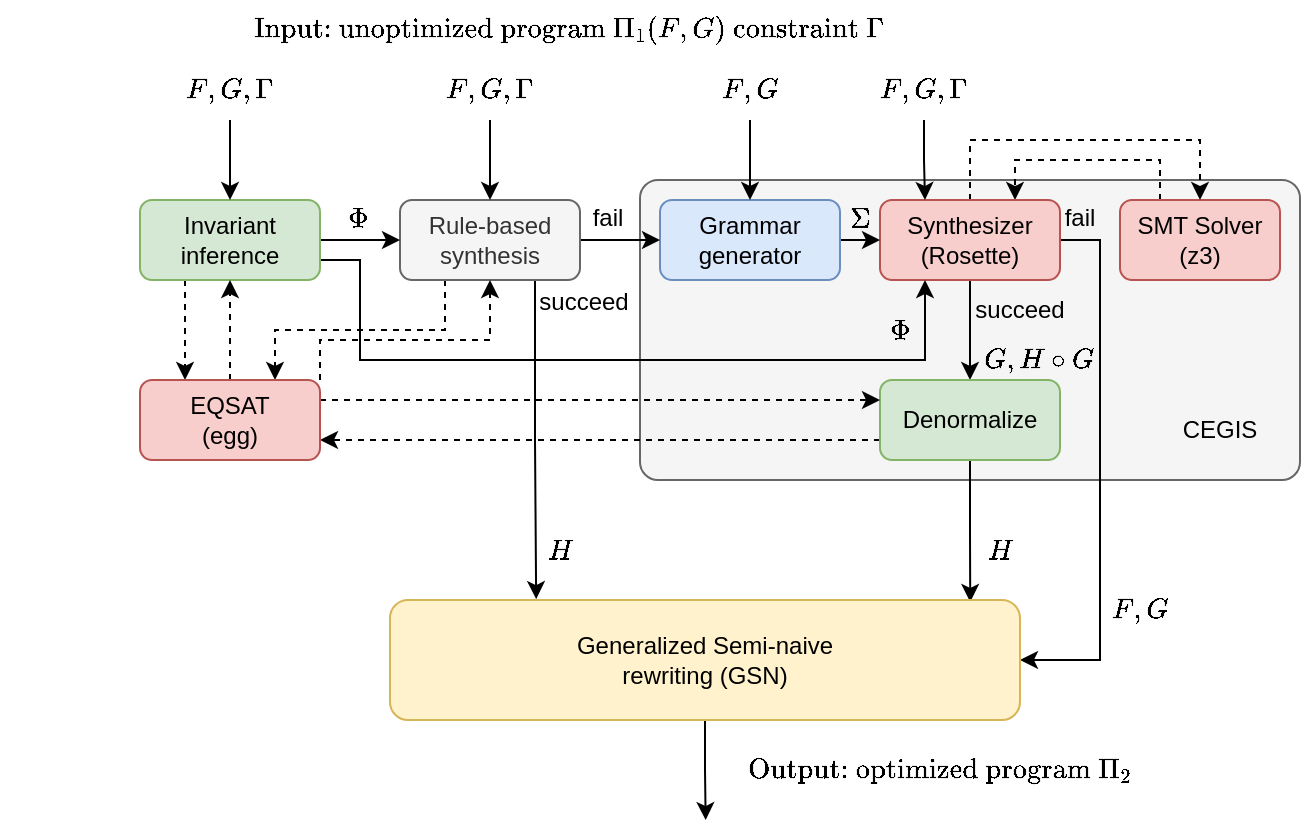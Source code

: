 <mxfile version="21.6.6" type="device">
  <diagram name="Page-1" id="HZfQUniBIj5lP_5DRiw-">
    <mxGraphModel dx="832" dy="648" grid="1" gridSize="10" guides="1" tooltips="1" connect="1" arrows="1" fold="1" page="1" pageScale="1" pageWidth="850" pageHeight="1100" math="1" shadow="0">
      <root>
        <mxCell id="0" />
        <mxCell id="1" parent="0" />
        <mxCell id="qymQ_psq9ALF8zp_D3eY-1" value="" style="rounded=1;whiteSpace=wrap;html=1;fillColor=#f5f5f5;strokeColor=#666666;fontColor=#333333;arcSize=6;" vertex="1" parent="1">
          <mxGeometry x="360" y="190" width="330" height="150" as="geometry" />
        </mxCell>
        <mxCell id="qymQ_psq9ALF8zp_D3eY-2" value="CEGIS" style="text;html=1;strokeColor=none;fillColor=none;align=center;verticalAlign=middle;whiteSpace=wrap;rounded=0;" vertex="1" parent="1">
          <mxGeometry x="620" y="300" width="60" height="30" as="geometry" />
        </mxCell>
        <mxCell id="qymQ_psq9ALF8zp_D3eY-17" style="edgeStyle=orthogonalEdgeStyle;rounded=0;orthogonalLoop=1;jettySize=auto;html=1;exitX=0.25;exitY=0;exitDx=0;exitDy=0;entryX=0.75;entryY=0;entryDx=0;entryDy=0;dashed=1;" edge="1" parent="1" source="qymQ_psq9ALF8zp_D3eY-3" target="qymQ_psq9ALF8zp_D3eY-4">
          <mxGeometry relative="1" as="geometry">
            <Array as="points">
              <mxPoint x="620" y="180" />
              <mxPoint x="548" y="180" />
            </Array>
          </mxGeometry>
        </mxCell>
        <mxCell id="qymQ_psq9ALF8zp_D3eY-3" value="SMT Solver&lt;br&gt;(z3)" style="rounded=1;whiteSpace=wrap;html=1;fillColor=#f8cecc;strokeColor=#b85450;" vertex="1" parent="1">
          <mxGeometry x="600" y="200" width="80" height="40" as="geometry" />
        </mxCell>
        <mxCell id="qymQ_psq9ALF8zp_D3eY-12" style="edgeStyle=orthogonalEdgeStyle;rounded=0;orthogonalLoop=1;jettySize=auto;html=1;exitX=0.5;exitY=1;exitDx=0;exitDy=0;entryX=0.5;entryY=0;entryDx=0;entryDy=0;" edge="1" parent="1" source="qymQ_psq9ALF8zp_D3eY-4" target="qymQ_psq9ALF8zp_D3eY-6">
          <mxGeometry relative="1" as="geometry" />
        </mxCell>
        <mxCell id="qymQ_psq9ALF8zp_D3eY-16" style="edgeStyle=orthogonalEdgeStyle;rounded=0;orthogonalLoop=1;jettySize=auto;html=1;exitX=0.5;exitY=0;exitDx=0;exitDy=0;entryX=0.5;entryY=0;entryDx=0;entryDy=0;dashed=1;" edge="1" parent="1" source="qymQ_psq9ALF8zp_D3eY-4" target="qymQ_psq9ALF8zp_D3eY-3">
          <mxGeometry relative="1" as="geometry">
            <Array as="points">
              <mxPoint x="525" y="170" />
              <mxPoint x="640" y="170" />
            </Array>
          </mxGeometry>
        </mxCell>
        <mxCell id="qymQ_psq9ALF8zp_D3eY-18" style="edgeStyle=orthogonalEdgeStyle;rounded=0;orthogonalLoop=1;jettySize=auto;html=1;exitX=1;exitY=0.5;exitDx=0;exitDy=0;entryX=1;entryY=0.5;entryDx=0;entryDy=0;" edge="1" parent="1" source="qymQ_psq9ALF8zp_D3eY-4" target="qymQ_psq9ALF8zp_D3eY-10">
          <mxGeometry relative="1" as="geometry">
            <Array as="points">
              <mxPoint x="590" y="220" />
              <mxPoint x="590" y="430" />
            </Array>
          </mxGeometry>
        </mxCell>
        <mxCell id="qymQ_psq9ALF8zp_D3eY-4" value="Synthesizer&lt;br&gt;(Rosette)" style="rounded=1;whiteSpace=wrap;html=1;fillColor=#f8cecc;strokeColor=#b85450;" vertex="1" parent="1">
          <mxGeometry x="480" y="200" width="90" height="40" as="geometry" />
        </mxCell>
        <mxCell id="qymQ_psq9ALF8zp_D3eY-37" style="edgeStyle=orthogonalEdgeStyle;rounded=0;orthogonalLoop=1;jettySize=auto;html=1;exitX=1;exitY=0.5;exitDx=0;exitDy=0;entryX=0;entryY=0.5;entryDx=0;entryDy=0;" edge="1" parent="1" source="qymQ_psq9ALF8zp_D3eY-5" target="qymQ_psq9ALF8zp_D3eY-4">
          <mxGeometry relative="1" as="geometry" />
        </mxCell>
        <mxCell id="qymQ_psq9ALF8zp_D3eY-5" value="Grammar&lt;br&gt;generator" style="rounded=1;whiteSpace=wrap;html=1;fillColor=#dae8fc;strokeColor=#6c8ebf;" vertex="1" parent="1">
          <mxGeometry x="370" y="200" width="90" height="40" as="geometry" />
        </mxCell>
        <mxCell id="qymQ_psq9ALF8zp_D3eY-21" style="edgeStyle=orthogonalEdgeStyle;rounded=0;orthogonalLoop=1;jettySize=auto;html=1;exitX=0.5;exitY=1;exitDx=0;exitDy=0;entryX=0.921;entryY=0.016;entryDx=0;entryDy=0;entryPerimeter=0;" edge="1" parent="1" source="qymQ_psq9ALF8zp_D3eY-6" target="qymQ_psq9ALF8zp_D3eY-10">
          <mxGeometry relative="1" as="geometry" />
        </mxCell>
        <mxCell id="qymQ_psq9ALF8zp_D3eY-24" style="edgeStyle=orthogonalEdgeStyle;rounded=0;orthogonalLoop=1;jettySize=auto;html=1;exitX=0;exitY=0.75;exitDx=0;exitDy=0;entryX=1;entryY=0.75;entryDx=0;entryDy=0;dashed=1;" edge="1" parent="1" source="qymQ_psq9ALF8zp_D3eY-6" target="qymQ_psq9ALF8zp_D3eY-9">
          <mxGeometry relative="1" as="geometry" />
        </mxCell>
        <mxCell id="qymQ_psq9ALF8zp_D3eY-6" value="Denormalize" style="rounded=1;whiteSpace=wrap;html=1;fillColor=#d5e8d4;strokeColor=#82b366;" vertex="1" parent="1">
          <mxGeometry x="480" y="290" width="90" height="40" as="geometry" />
        </mxCell>
        <mxCell id="qymQ_psq9ALF8zp_D3eY-28" style="edgeStyle=orthogonalEdgeStyle;rounded=0;orthogonalLoop=1;jettySize=auto;html=1;exitX=0.25;exitY=1;exitDx=0;exitDy=0;entryX=0.75;entryY=0;entryDx=0;entryDy=0;dashed=1;" edge="1" parent="1" source="qymQ_psq9ALF8zp_D3eY-7" target="qymQ_psq9ALF8zp_D3eY-9">
          <mxGeometry relative="1" as="geometry" />
        </mxCell>
        <mxCell id="qymQ_psq9ALF8zp_D3eY-30" style="edgeStyle=orthogonalEdgeStyle;rounded=0;orthogonalLoop=1;jettySize=auto;html=1;exitX=1;exitY=0.5;exitDx=0;exitDy=0;entryX=0;entryY=0.5;entryDx=0;entryDy=0;" edge="1" parent="1" source="qymQ_psq9ALF8zp_D3eY-7" target="qymQ_psq9ALF8zp_D3eY-5">
          <mxGeometry relative="1" as="geometry" />
        </mxCell>
        <mxCell id="qymQ_psq9ALF8zp_D3eY-35" style="edgeStyle=orthogonalEdgeStyle;rounded=0;orthogonalLoop=1;jettySize=auto;html=1;exitX=0.75;exitY=1;exitDx=0;exitDy=0;entryX=0.232;entryY=-0.007;entryDx=0;entryDy=0;entryPerimeter=0;" edge="1" parent="1" source="qymQ_psq9ALF8zp_D3eY-7" target="qymQ_psq9ALF8zp_D3eY-10">
          <mxGeometry relative="1" as="geometry" />
        </mxCell>
        <mxCell id="qymQ_psq9ALF8zp_D3eY-7" value="Rule-based&lt;br&gt;synthesis" style="rounded=1;whiteSpace=wrap;html=1;fillColor=#f5f5f5;fontColor=#333333;strokeColor=#666666;" vertex="1" parent="1">
          <mxGeometry x="240" y="200" width="90" height="40" as="geometry" />
        </mxCell>
        <mxCell id="qymQ_psq9ALF8zp_D3eY-25" style="edgeStyle=orthogonalEdgeStyle;rounded=0;orthogonalLoop=1;jettySize=auto;html=1;exitX=0.25;exitY=1;exitDx=0;exitDy=0;entryX=0.25;entryY=0;entryDx=0;entryDy=0;dashed=1;" edge="1" parent="1" source="qymQ_psq9ALF8zp_D3eY-8" target="qymQ_psq9ALF8zp_D3eY-9">
          <mxGeometry relative="1" as="geometry" />
        </mxCell>
        <mxCell id="qymQ_psq9ALF8zp_D3eY-27" style="edgeStyle=orthogonalEdgeStyle;rounded=0;orthogonalLoop=1;jettySize=auto;html=1;exitX=1;exitY=0.5;exitDx=0;exitDy=0;entryX=0;entryY=0.5;entryDx=0;entryDy=0;" edge="1" parent="1" source="qymQ_psq9ALF8zp_D3eY-8" target="qymQ_psq9ALF8zp_D3eY-7">
          <mxGeometry relative="1" as="geometry" />
        </mxCell>
        <mxCell id="qymQ_psq9ALF8zp_D3eY-31" style="edgeStyle=orthogonalEdgeStyle;rounded=0;orthogonalLoop=1;jettySize=auto;html=1;exitX=1;exitY=0.75;exitDx=0;exitDy=0;entryX=0.25;entryY=1;entryDx=0;entryDy=0;" edge="1" parent="1" source="qymQ_psq9ALF8zp_D3eY-8" target="qymQ_psq9ALF8zp_D3eY-4">
          <mxGeometry relative="1" as="geometry">
            <Array as="points">
              <mxPoint x="220" y="230" />
              <mxPoint x="220" y="280" />
              <mxPoint x="502" y="280" />
            </Array>
          </mxGeometry>
        </mxCell>
        <mxCell id="qymQ_psq9ALF8zp_D3eY-8" value="Invariant&lt;br&gt;inference" style="rounded=1;whiteSpace=wrap;html=1;fillColor=#d5e8d4;strokeColor=#82b366;" vertex="1" parent="1">
          <mxGeometry x="110" y="200" width="90" height="40" as="geometry" />
        </mxCell>
        <mxCell id="qymQ_psq9ALF8zp_D3eY-23" style="edgeStyle=orthogonalEdgeStyle;rounded=0;orthogonalLoop=1;jettySize=auto;html=1;exitX=1;exitY=0.25;exitDx=0;exitDy=0;entryX=0;entryY=0.25;entryDx=0;entryDy=0;dashed=1;" edge="1" parent="1" source="qymQ_psq9ALF8zp_D3eY-9" target="qymQ_psq9ALF8zp_D3eY-6">
          <mxGeometry relative="1" as="geometry" />
        </mxCell>
        <mxCell id="qymQ_psq9ALF8zp_D3eY-26" style="edgeStyle=orthogonalEdgeStyle;rounded=0;orthogonalLoop=1;jettySize=auto;html=1;exitX=0.5;exitY=0;exitDx=0;exitDy=0;entryX=0.5;entryY=1;entryDx=0;entryDy=0;dashed=1;" edge="1" parent="1" source="qymQ_psq9ALF8zp_D3eY-9" target="qymQ_psq9ALF8zp_D3eY-8">
          <mxGeometry relative="1" as="geometry" />
        </mxCell>
        <mxCell id="qymQ_psq9ALF8zp_D3eY-29" style="edgeStyle=orthogonalEdgeStyle;rounded=0;orthogonalLoop=1;jettySize=auto;html=1;exitX=1;exitY=0;exitDx=0;exitDy=0;entryX=0.5;entryY=1;entryDx=0;entryDy=0;dashed=1;" edge="1" parent="1" source="qymQ_psq9ALF8zp_D3eY-9" target="qymQ_psq9ALF8zp_D3eY-7">
          <mxGeometry relative="1" as="geometry">
            <Array as="points">
              <mxPoint x="200" y="270" />
              <mxPoint x="285" y="270" />
            </Array>
          </mxGeometry>
        </mxCell>
        <mxCell id="qymQ_psq9ALF8zp_D3eY-9" value="EQSAT&lt;br&gt;(egg)" style="rounded=1;whiteSpace=wrap;html=1;fillColor=#f8cecc;strokeColor=#b85450;" vertex="1" parent="1">
          <mxGeometry x="110" y="290" width="90" height="40" as="geometry" />
        </mxCell>
        <mxCell id="qymQ_psq9ALF8zp_D3eY-48" style="edgeStyle=orthogonalEdgeStyle;rounded=0;orthogonalLoop=1;jettySize=auto;html=1;exitX=0.5;exitY=1;exitDx=0;exitDy=0;" edge="1" parent="1" source="qymQ_psq9ALF8zp_D3eY-10">
          <mxGeometry relative="1" as="geometry">
            <mxPoint x="392.828" y="510" as="targetPoint" />
          </mxGeometry>
        </mxCell>
        <mxCell id="qymQ_psq9ALF8zp_D3eY-10" value="Generalized Semi-naive&lt;br&gt;rewriting (GSN)" style="rounded=1;whiteSpace=wrap;html=1;fillColor=#fff2cc;strokeColor=#d6b656;" vertex="1" parent="1">
          <mxGeometry x="235" y="400" width="315" height="60" as="geometry" />
        </mxCell>
        <mxCell id="qymQ_psq9ALF8zp_D3eY-13" value="succeed" style="text;html=1;strokeColor=none;fillColor=none;align=center;verticalAlign=middle;whiteSpace=wrap;rounded=0;" vertex="1" parent="1">
          <mxGeometry x="520" y="240" width="60" height="30" as="geometry" />
        </mxCell>
        <mxCell id="qymQ_psq9ALF8zp_D3eY-14" value="$$G, H \circ G$$" style="text;html=1;strokeColor=none;fillColor=none;align=center;verticalAlign=middle;whiteSpace=wrap;rounded=0;" vertex="1" parent="1">
          <mxGeometry x="520" y="260" width="80" height="40" as="geometry" />
        </mxCell>
        <mxCell id="qymQ_psq9ALF8zp_D3eY-19" value="fail" style="text;html=1;strokeColor=none;fillColor=none;align=center;verticalAlign=middle;whiteSpace=wrap;rounded=0;" vertex="1" parent="1">
          <mxGeometry x="550" y="194" width="60" height="30" as="geometry" />
        </mxCell>
        <mxCell id="qymQ_psq9ALF8zp_D3eY-20" value="$$F, G$$" style="text;html=1;strokeColor=none;fillColor=none;align=center;verticalAlign=middle;whiteSpace=wrap;rounded=0;" vertex="1" parent="1">
          <mxGeometry x="580" y="390" width="60" height="30" as="geometry" />
        </mxCell>
        <mxCell id="qymQ_psq9ALF8zp_D3eY-22" value="$$H$$" style="text;html=1;strokeColor=none;fillColor=none;align=center;verticalAlign=middle;whiteSpace=wrap;rounded=0;" vertex="1" parent="1">
          <mxGeometry x="510" y="360" width="60" height="30" as="geometry" />
        </mxCell>
        <mxCell id="qymQ_psq9ALF8zp_D3eY-32" value="$$\Phi$$" style="text;html=1;strokeColor=none;fillColor=none;align=center;verticalAlign=middle;whiteSpace=wrap;rounded=0;" vertex="1" parent="1">
          <mxGeometry x="189" y="194" width="60" height="30" as="geometry" />
        </mxCell>
        <mxCell id="qymQ_psq9ALF8zp_D3eY-33" value="fail" style="text;html=1;strokeColor=none;fillColor=none;align=center;verticalAlign=middle;whiteSpace=wrap;rounded=0;" vertex="1" parent="1">
          <mxGeometry x="314" y="194" width="60" height="30" as="geometry" />
        </mxCell>
        <mxCell id="qymQ_psq9ALF8zp_D3eY-34" value="succeed" style="text;html=1;strokeColor=none;fillColor=none;align=center;verticalAlign=middle;whiteSpace=wrap;rounded=0;" vertex="1" parent="1">
          <mxGeometry x="302" y="236" width="60" height="30" as="geometry" />
        </mxCell>
        <mxCell id="qymQ_psq9ALF8zp_D3eY-36" value="$$\Sigma$$" style="text;html=1;strokeColor=none;fillColor=none;align=center;verticalAlign=middle;whiteSpace=wrap;rounded=0;" vertex="1" parent="1">
          <mxGeometry x="440" y="194" width="60" height="30" as="geometry" />
        </mxCell>
        <mxCell id="qymQ_psq9ALF8zp_D3eY-39" style="edgeStyle=orthogonalEdgeStyle;rounded=0;orthogonalLoop=1;jettySize=auto;html=1;exitX=0.5;exitY=1;exitDx=0;exitDy=0;entryX=0.5;entryY=0;entryDx=0;entryDy=0;" edge="1" parent="1" source="qymQ_psq9ALF8zp_D3eY-38" target="qymQ_psq9ALF8zp_D3eY-8">
          <mxGeometry relative="1" as="geometry" />
        </mxCell>
        <mxCell id="qymQ_psq9ALF8zp_D3eY-38" value="$$F, G, \Gamma$$" style="text;html=1;strokeColor=none;fillColor=none;align=center;verticalAlign=middle;whiteSpace=wrap;rounded=0;" vertex="1" parent="1">
          <mxGeometry x="125" y="130" width="60" height="30" as="geometry" />
        </mxCell>
        <mxCell id="qymQ_psq9ALF8zp_D3eY-41" style="edgeStyle=orthogonalEdgeStyle;rounded=0;orthogonalLoop=1;jettySize=auto;html=1;exitX=0.5;exitY=1;exitDx=0;exitDy=0;entryX=0.5;entryY=0;entryDx=0;entryDy=0;" edge="1" parent="1" source="qymQ_psq9ALF8zp_D3eY-40" target="qymQ_psq9ALF8zp_D3eY-7">
          <mxGeometry relative="1" as="geometry" />
        </mxCell>
        <mxCell id="qymQ_psq9ALF8zp_D3eY-40" value="$$F, G, \Gamma$$" style="text;html=1;strokeColor=none;fillColor=none;align=center;verticalAlign=middle;whiteSpace=wrap;rounded=0;" vertex="1" parent="1">
          <mxGeometry x="255" y="130" width="60" height="30" as="geometry" />
        </mxCell>
        <mxCell id="qymQ_psq9ALF8zp_D3eY-43" style="edgeStyle=orthogonalEdgeStyle;rounded=0;orthogonalLoop=1;jettySize=auto;html=1;exitX=0.5;exitY=1;exitDx=0;exitDy=0;entryX=0.5;entryY=0;entryDx=0;entryDy=0;" edge="1" parent="1" source="qymQ_psq9ALF8zp_D3eY-42" target="qymQ_psq9ALF8zp_D3eY-5">
          <mxGeometry relative="1" as="geometry" />
        </mxCell>
        <mxCell id="qymQ_psq9ALF8zp_D3eY-42" value="$$F, G$$" style="text;html=1;strokeColor=none;fillColor=none;align=center;verticalAlign=middle;whiteSpace=wrap;rounded=0;" vertex="1" parent="1">
          <mxGeometry x="385" y="130" width="60" height="30" as="geometry" />
        </mxCell>
        <mxCell id="qymQ_psq9ALF8zp_D3eY-45" style="edgeStyle=orthogonalEdgeStyle;rounded=0;orthogonalLoop=1;jettySize=auto;html=1;exitX=0.5;exitY=1;exitDx=0;exitDy=0;entryX=0.25;entryY=0;entryDx=0;entryDy=0;" edge="1" parent="1" source="qymQ_psq9ALF8zp_D3eY-44" target="qymQ_psq9ALF8zp_D3eY-4">
          <mxGeometry relative="1" as="geometry" />
        </mxCell>
        <mxCell id="qymQ_psq9ALF8zp_D3eY-44" value="$$F, G, \Gamma$$" style="text;html=1;strokeColor=none;fillColor=none;align=center;verticalAlign=middle;whiteSpace=wrap;rounded=0;" vertex="1" parent="1">
          <mxGeometry x="472" y="130" width="60" height="30" as="geometry" />
        </mxCell>
        <mxCell id="qymQ_psq9ALF8zp_D3eY-46" value="$$\Phi$$" style="text;html=1;strokeColor=none;fillColor=none;align=center;verticalAlign=middle;whiteSpace=wrap;rounded=0;" vertex="1" parent="1">
          <mxGeometry x="460" y="250" width="60" height="30" as="geometry" />
        </mxCell>
        <mxCell id="qymQ_psq9ALF8zp_D3eY-47" value="$$H$$" style="text;html=1;strokeColor=none;fillColor=none;align=center;verticalAlign=middle;whiteSpace=wrap;rounded=0;" vertex="1" parent="1">
          <mxGeometry x="290" y="360" width="60" height="30" as="geometry" />
        </mxCell>
        <mxCell id="qymQ_psq9ALF8zp_D3eY-49" value="$$ \text{Input: unoptimized program } \Pi_1(F, G) \text{ constraint } \Gamma$$" style="text;html=1;strokeColor=none;fillColor=none;align=center;verticalAlign=middle;whiteSpace=wrap;rounded=0;" vertex="1" parent="1">
          <mxGeometry x="40" y="100" width="570" height="30" as="geometry" />
        </mxCell>
        <mxCell id="qymQ_psq9ALF8zp_D3eY-50" value="$$ \text{Output: optimized program } \Pi_2 $$" style="text;html=1;strokeColor=none;fillColor=none;align=center;verticalAlign=middle;whiteSpace=wrap;rounded=0;" vertex="1" parent="1">
          <mxGeometry x="392" y="470" width="237" height="30" as="geometry" />
        </mxCell>
      </root>
    </mxGraphModel>
  </diagram>
</mxfile>
